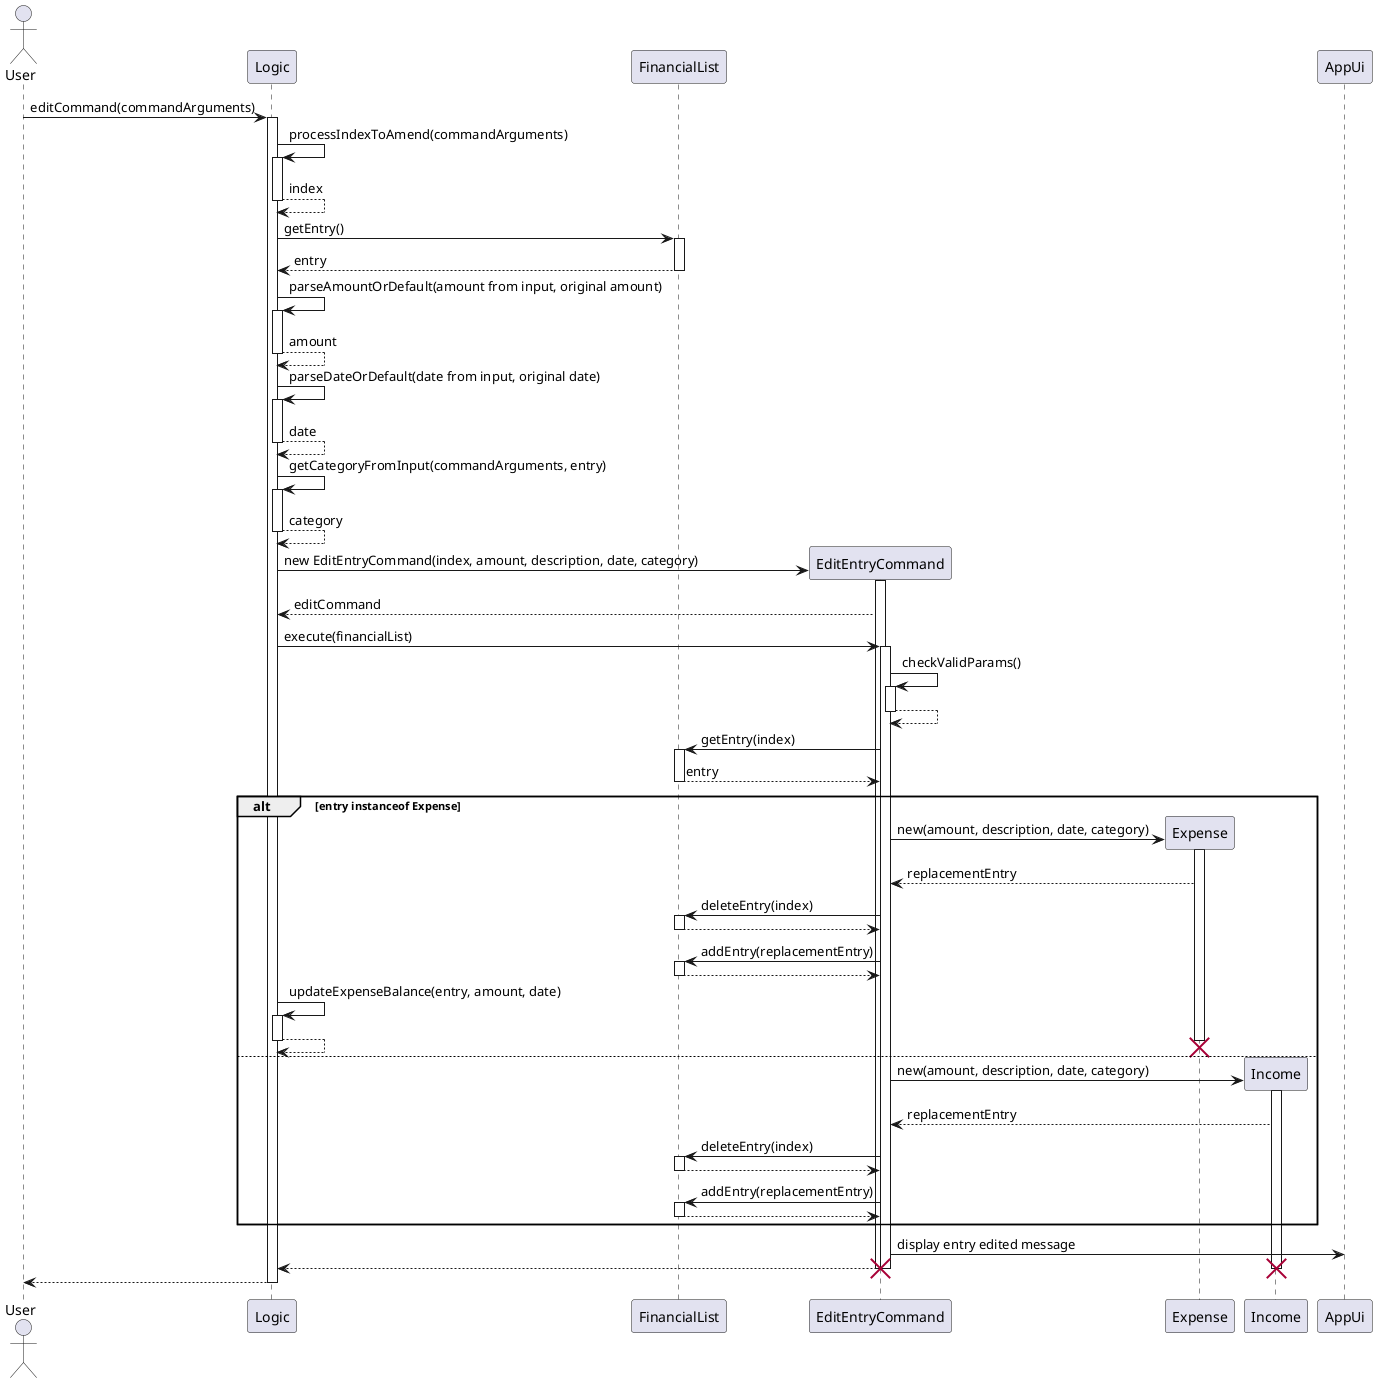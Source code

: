 @startuml

actor  User

participant Logic
participant FinancialList


User -> Logic: editCommand(commandArguments)
activate Logic

Logic -> Logic: processIndexToAmend(commandArguments)
activate Logic
return index

Logic -> FinancialList: getEntry()
activate FinancialList
return entry

Logic -> Logic: parseAmountOrDefault(amount from input, original amount)
activate Logic
return amount

Logic -> Logic: parseDateOrDefault(date from input, original date)
activate Logic
return date

Logic -> Logic: getCategoryFromInput(commandArguments, entry)
activate Logic
return category

create EditEntryCommand
Logic -> EditEntryCommand: new EditEntryCommand(index, amount, description, date, category)
activate EditEntryCommand
EditEntryCommand --> Logic: editCommand

Logic -> EditEntryCommand: execute(financialList)
activate EditEntryCommand

EditEntryCommand -> EditEntryCommand: checkValidParams()
activate EditEntryCommand
return

EditEntryCommand -> FinancialList: getEntry(index)
activate FinancialList
return entry

alt entry instanceof Expense
    Create Expense
    EditEntryCommand -> Expense: new(amount, description, date, category)
    activate Expense
    Expense --> EditEntryCommand: replacementEntry
    EditEntryCommand -> FinancialList: deleteEntry(index)
    activate FinancialList
    return
    EditEntryCommand -> FinancialList: addEntry(replacementEntry)
    activate FinancialList
    return
    Logic -> Logic: updateExpenseBalance(entry, amount, date)
    activate Logic
    return
    deactivate Expense
    destroy Expense
else
    Create Income
    EditEntryCommand -> Income: new(amount, description, date, category)
    activate Income
    Income --> EditEntryCommand: replacementEntry

    EditEntryCommand -> FinancialList: deleteEntry(index)
    activate FinancialList
    return
    EditEntryCommand -> FinancialList: addEntry(replacementEntry)
    activate FinancialList
    return
end

EditEntryCommand -> AppUi: display entry edited message

EditEntryCommand --> Logic

deactivate Income
destroy Income
deactivate EditEntryCommand
destroy EditEntryCommand
Logic --> User
deactivate Logic

@enduml